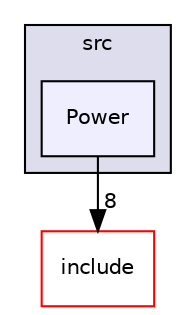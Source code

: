 digraph "/workplace/avs-device-sdk/AVSCommon/Utils/src/Power" {
  compound=true
  node [ fontsize="10", fontname="Helvetica"];
  edge [ labelfontsize="10", labelfontname="Helvetica"];
  subgraph clusterdir_93a54634d0ab52618b36b15672961616 {
    graph [ bgcolor="#ddddee", pencolor="black", label="src" fontname="Helvetica", fontsize="10", URL="dir_93a54634d0ab52618b36b15672961616.html"]
  dir_2e00cb058c8e8e279adfabf7fe60aed8 [shape=box, label="Power", style="filled", fillcolor="#eeeeff", pencolor="black", URL="dir_2e00cb058c8e8e279adfabf7fe60aed8.html"];
  }
  dir_957fc395b73dfe8b64ee3f74464f588a [shape=box label="include" fillcolor="white" style="filled" color="red" URL="dir_957fc395b73dfe8b64ee3f74464f588a.html"];
  dir_2e00cb058c8e8e279adfabf7fe60aed8->dir_957fc395b73dfe8b64ee3f74464f588a [headlabel="8", labeldistance=1.5 headhref="dir_000234_000192.html"];
}
